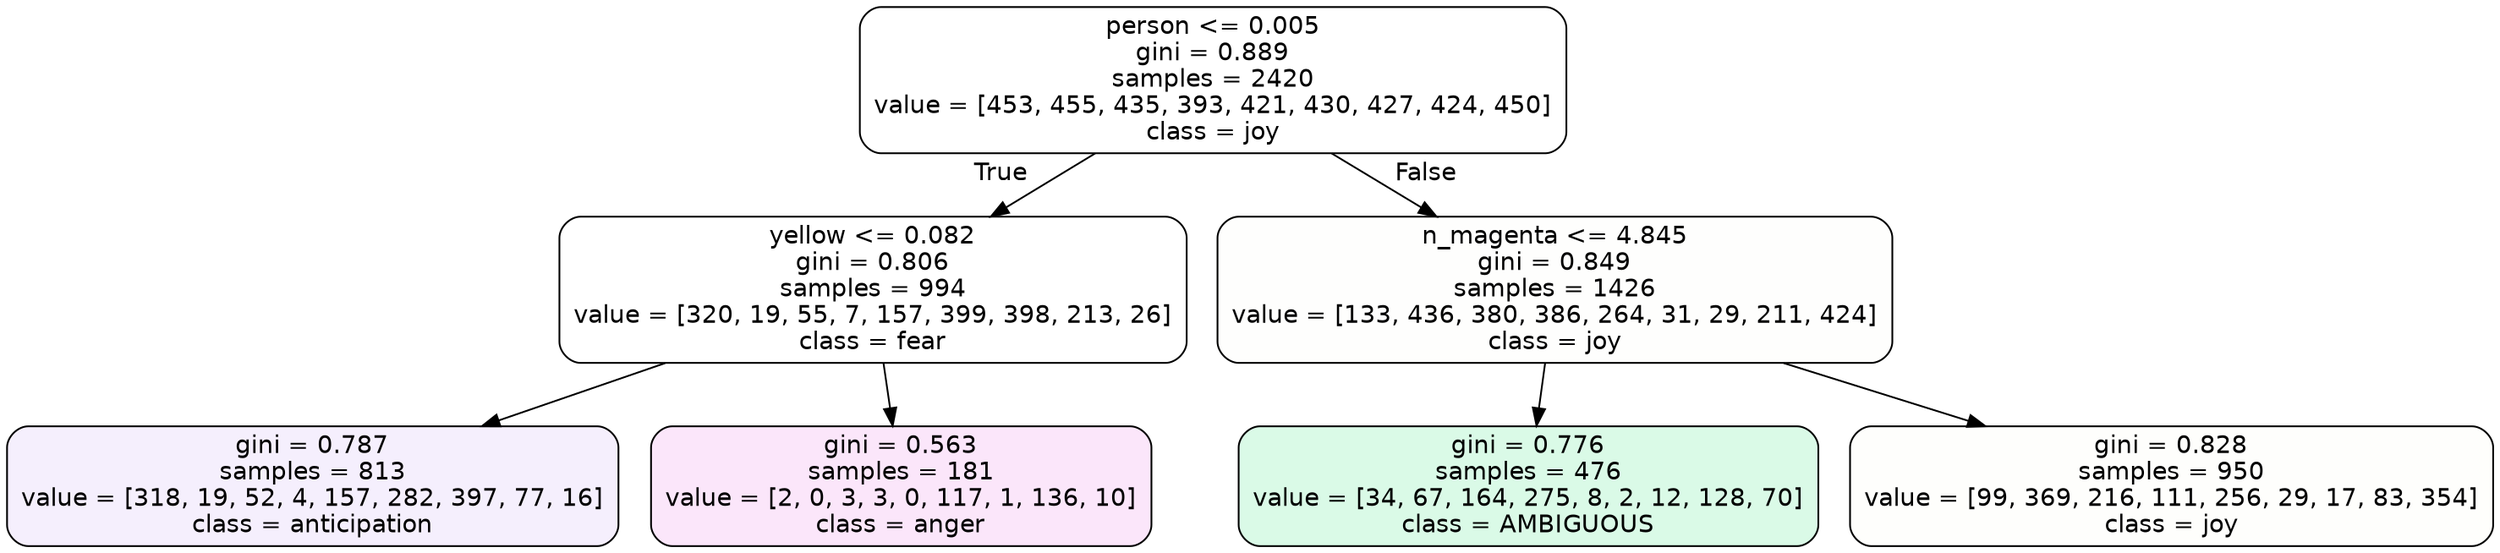 digraph Tree {
node [shape=box, style="filled, rounded", color="black", fontname=helvetica] ;
edge [fontname=helvetica] ;
0 [label="person <= 0.005\ngini = 0.889\nsamples = 2420\nvalue = [453, 455, 435, 393, 421, 430, 427, 424, 450]\nclass = joy", fillcolor="#d7e53900"] ;
1 [label="yellow <= 0.082\ngini = 0.806\nsamples = 994\nvalue = [320, 19, 55, 7, 157, 399, 398, 213, 26]\nclass = fear", fillcolor="#3964e500"] ;
0 -> 1 [labeldistance=2.5, labelangle=45, headlabel="True"] ;
2 [label="gini = 0.787\nsamples = 813\nvalue = [318, 19, 52, 4, 157, 282, 397, 77, 16]\nclass = anticipation", fillcolor="#8139e514"] ;
1 -> 2 ;
3 [label="gini = 0.563\nsamples = 181\nvalue = [2, 0, 3, 3, 0, 117, 1, 136, 10]\nclass = anger", fillcolor="#e539d71f"] ;
1 -> 3 ;
4 [label="n_magenta <= 4.845\ngini = 0.849\nsamples = 1426\nvalue = [133, 436, 380, 386, 264, 31, 29, 211, 424]\nclass = joy", fillcolor="#d7e53902"] ;
0 -> 4 [labeldistance=2.5, labelangle=-45, headlabel="False"] ;
5 [label="gini = 0.776\nsamples = 476\nvalue = [34, 67, 164, 275, 8, 2, 12, 128, 70]\nclass = AMBIGUOUS", fillcolor="#39e5812f"] ;
4 -> 5 ;
6 [label="gini = 0.828\nsamples = 950\nvalue = [99, 369, 216, 111, 256, 29, 17, 83, 354]\nclass = joy", fillcolor="#d7e53903"] ;
4 -> 6 ;
}